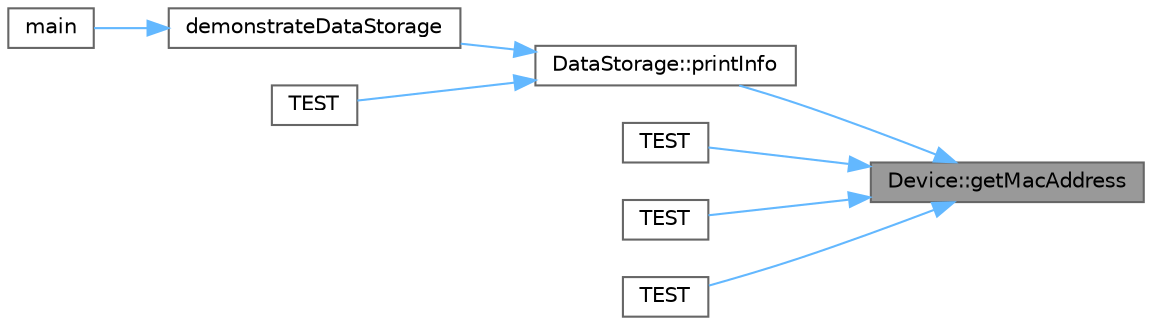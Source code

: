 digraph "Device::getMacAddress"
{
 // LATEX_PDF_SIZE
  bgcolor="transparent";
  edge [fontname=Helvetica,fontsize=10,labelfontname=Helvetica,labelfontsize=10];
  node [fontname=Helvetica,fontsize=10,shape=box,height=0.2,width=0.4];
  rankdir="RL";
  Node1 [id="Node000001",label="Device::getMacAddress",height=0.2,width=0.4,color="gray40", fillcolor="grey60", style="filled", fontcolor="black",tooltip="Возвращает MAC-адрес устройства."];
  Node1 -> Node2 [id="edge1_Node000001_Node000002",dir="back",color="steelblue1",style="solid",tooltip=" "];
  Node2 [id="Node000002",label="DataStorage::printInfo",height=0.2,width=0.4,color="grey40", fillcolor="white", style="filled",URL="$class_data_storage.html#a22d48113da88133b5a8a30300a5a97db",tooltip="Выводит информацию о хранилище в человекочитаемом формате."];
  Node2 -> Node3 [id="edge2_Node000002_Node000003",dir="back",color="steelblue1",style="solid",tooltip=" "];
  Node3 [id="Node000003",label="demonstrateDataStorage",height=0.2,width=0.4,color="grey40", fillcolor="white", style="filled",URL="$main_8cpp.html#ac53755449ad2e34ec4660a29554213c8",tooltip="Демонстрационная функция для тестирования класса DataStorage."];
  Node3 -> Node4 [id="edge3_Node000003_Node000004",dir="back",color="steelblue1",style="solid",tooltip=" "];
  Node4 [id="Node000004",label="main",height=0.2,width=0.4,color="grey40", fillcolor="white", style="filled",URL="$main_8cpp.html#ae66f6b31b5ad750f1fe042a706a4e3d4",tooltip="Главная функция приложения NetSphere."];
  Node2 -> Node5 [id="edge4_Node000002_Node000005",dir="back",color="steelblue1",style="solid",tooltip=" "];
  Node5 [id="Node000005",label="TEST",height=0.2,width=0.4,color="grey40", fillcolor="white", style="filled",URL="$group__storage__tests.html#gaf86bae78b5ee658997a35b6019c43be8",tooltip=" "];
  Node1 -> Node6 [id="edge5_Node000001_Node000006",dir="back",color="steelblue1",style="solid",tooltip=" "];
  Node6 [id="Node000006",label="TEST",height=0.2,width=0.4,color="grey40", fillcolor="white", style="filled",URL="$group__storage__tests.html#ga8bc11a54c007696cc837214153600aa6",tooltip=" "];
  Node1 -> Node7 [id="edge6_Node000001_Node000007",dir="back",color="steelblue1",style="solid",tooltip=" "];
  Node7 [id="Node000007",label="TEST",height=0.2,width=0.4,color="grey40", fillcolor="white", style="filled",URL="$group__workstation__printer__tests.html#gaaa7091d73a30e27e9eb1fd606ebb0edb",tooltip=" "];
  Node1 -> Node8 [id="edge7_Node000001_Node000008",dir="back",color="steelblue1",style="solid",tooltip=" "];
  Node8 [id="Node000008",label="TEST",height=0.2,width=0.4,color="grey40", fillcolor="white", style="filled",URL="$group__workstation__printer__tests.html#ga8480b4e33bb59c295d84ae8c965fff06",tooltip=" "];
}
